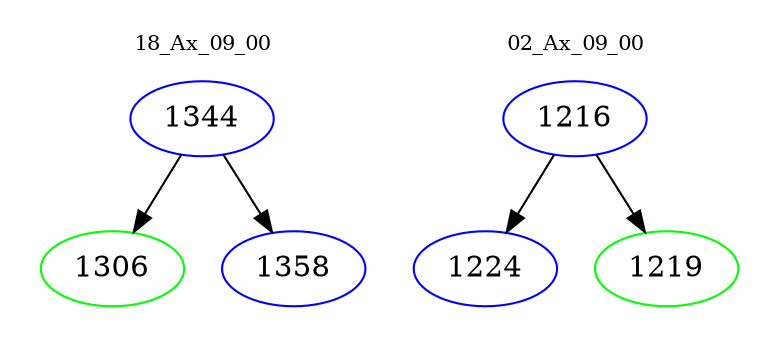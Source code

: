 digraph{
subgraph cluster_0 {
color = white
label = "18_Ax_09_00";
fontsize=10;
T0_1344 [label="1344", color="blue"]
T0_1344 -> T0_1306 [color="black"]
T0_1306 [label="1306", color="green"]
T0_1344 -> T0_1358 [color="black"]
T0_1358 [label="1358", color="blue"]
}
subgraph cluster_1 {
color = white
label = "02_Ax_09_00";
fontsize=10;
T1_1216 [label="1216", color="blue"]
T1_1216 -> T1_1224 [color="black"]
T1_1224 [label="1224", color="blue"]
T1_1216 -> T1_1219 [color="black"]
T1_1219 [label="1219", color="green"]
}
}

